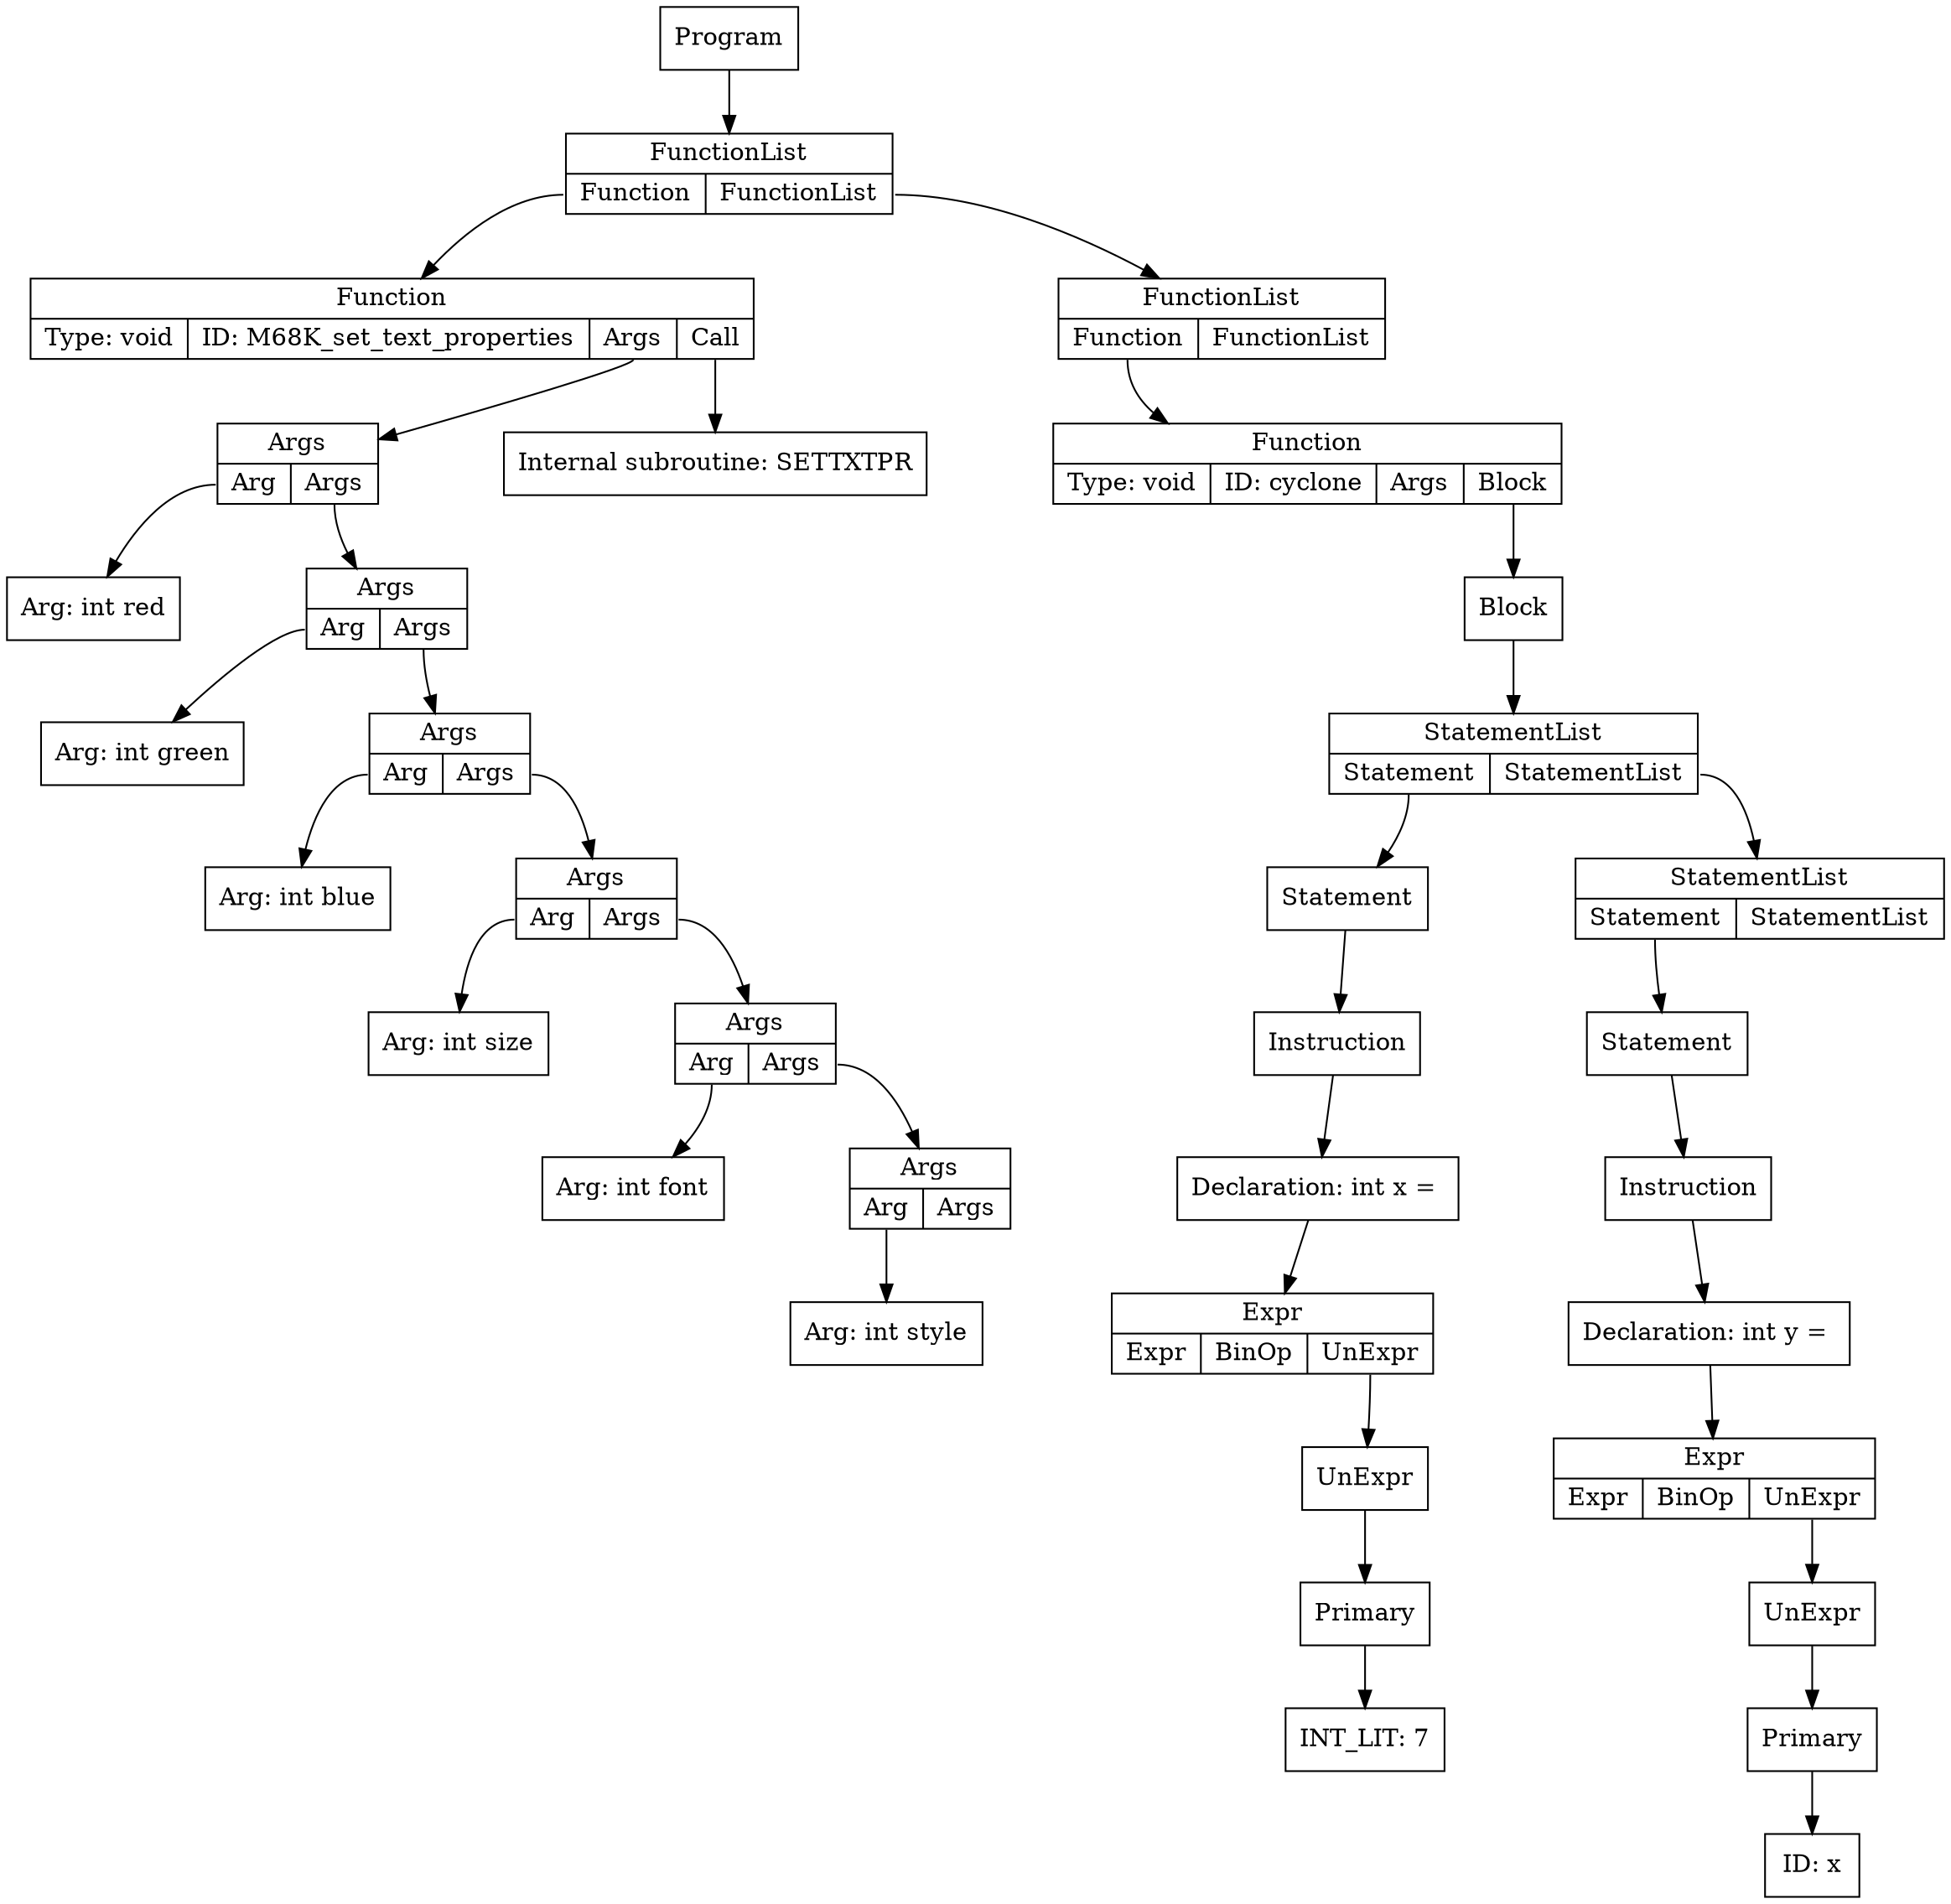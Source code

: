 digraph ccTree {
graph[nodesep="1"]
	node [shape=box]
	node [shape=box]
	n0 [label = "Arg: int red"]
	n1 [label = "Arg: int green"]
	n2 [label = "Arg: int blue"]
	n3 [label = "Arg: int size"]
	n4 [label = "Arg: int font"]
	n5 [label = "Arg: int style"]
	n6 [label = "{Args | {<a>Arg | <as> Args}}", shape="record"]
	n6:a-> n5
	n7 [label = "{Args | {<a>Arg | <as> Args}}", shape="record"]
	n7:a-> n4
	n7:as-> n6
	n8 [label = "{Args | {<a>Arg | <as> Args}}", shape="record"]
	n8:a-> n3
	n8:as-> n7
	n9 [label = "{Args | {<a>Arg | <as> Args}}", shape="record"]
	n9:a-> n2
	n9:as-> n8
	n10 [label = "{Args | {<a>Arg | <as> Args}}", shape="record"]
	n10:a-> n1
	n10:as-> n9
	n11 [label = "{Args | {<a>Arg | <as> Args}}", shape="record"]
	n11:a-> n0
	n11:as-> n10
	n13 [label = "Internal subroutine: SETTXTPR"]
	n12 [label = "{Function | {Type: void | ID: M68K_set_text_properties | <a>Args | <b> Call }}", shape="record"]
	n12:b-> n13
	n12:a-> n11
	n14 [label = "Primary"]
	n15 [label = "INT_LIT: 7"]
	n14-> n15
	n16 [label = "UnExpr"]
	n16-> n14
	n17 [label = "{Expr | {<e>Expr | <bo>BinOp | <ue>UnExpr}}", shape="record"]
	n17:ue-> n16
	n18 [label = "Declaration: int x = "]
	n18-> n17
	n19 [label = "Instruction"]
	n19-> n18
	n20 [label = "Statement"]
	n20-> n19
	n21 [label = "Primary"]
	n22 [label = "ID: x"]
	n21-> n22
	n23 [label = "UnExpr"]
	n23-> n21
	n24 [label = "{Expr | {<e>Expr | <bo>BinOp | <ue>UnExpr}}", shape="record"]
	n24:ue-> n23
	n25 [label = "Declaration: int y = "]
	n25-> n24
	n26 [label = "Instruction"]
	n26-> n25
	n27 [label = "Statement"]
	n27-> n26
	n28 [label = "{StatementList | {<s>Statement | <sl>StatementList}}", shape="record"]
	n28:s-> n27
	n29 [label = "{StatementList | {<s>Statement | <sl>StatementList}}", shape="record"]
	n29:s-> n20
	n29:sl-> n28
	n30 [label = "Block"]
	n30-> n29
	n31 [label = "{Function | {Type: void | ID: cyclone | <a>Args | <b>Block}}", shape="record"]
	n31:b-> n30
	n32 [label = "{FunctionList | {<f> Function | <fl> FunctionList}}", shape="record"]
	n32:f-> n31
	n33 [label = "{FunctionList | {<f> Function | <fl> FunctionList}}", shape="record"]
	n33:f-> n12
	n33:fl-> n32
	n34 [label = "Program"]
	n34-> n33
}